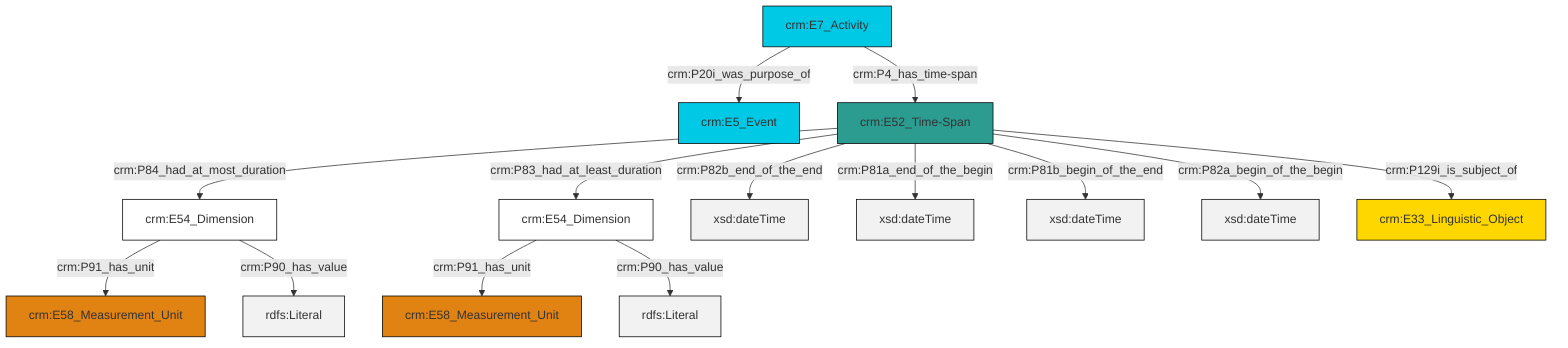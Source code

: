 graph TD
classDef Literal fill:#f2f2f2,stroke:#000000;
classDef CRM_Entity fill:#FFFFFF,stroke:#000000;
classDef Temporal_Entity fill:#00C9E6, stroke:#000000;
classDef Type fill:#E18312, stroke:#000000;
classDef Time-Span fill:#2C9C91, stroke:#000000;
classDef Appellation fill:#FFEB7F, stroke:#000000;
classDef Place fill:#008836, stroke:#000000;
classDef Persistent_Item fill:#B266B2, stroke:#000000;
classDef Conceptual_Object fill:#FFD700, stroke:#000000;
classDef Physical_Thing fill:#D2B48C, stroke:#000000;
classDef Actor fill:#f58aad, stroke:#000000;
classDef PC_Classes fill:#4ce600, stroke:#000000;
classDef Multi fill:#cccccc,stroke:#000000;

0["crm:E7_Activity"]:::Temporal_Entity -->|crm:P20i_was_purpose_of| 1["crm:E5_Event"]:::Temporal_Entity
4["crm:E52_Time-Span"]:::Time-Span -->|crm:P84_had_at_most_duration| 5["crm:E54_Dimension"]:::CRM_Entity
0["crm:E7_Activity"]:::Temporal_Entity -->|crm:P4_has_time-span| 4["crm:E52_Time-Span"]:::Time-Span
2["crm:E54_Dimension"]:::CRM_Entity -->|crm:P91_has_unit| 6["crm:E58_Measurement_Unit"]:::Type
4["crm:E52_Time-Span"]:::Time-Span -->|crm:P82b_end_of_the_end| 10[xsd:dateTime]:::Literal
2["crm:E54_Dimension"]:::CRM_Entity -->|crm:P90_has_value| 11[rdfs:Literal]:::Literal
4["crm:E52_Time-Span"]:::Time-Span -->|crm:P81a_end_of_the_begin| 14[xsd:dateTime]:::Literal
4["crm:E52_Time-Span"]:::Time-Span -->|crm:P81b_begin_of_the_end| 15[xsd:dateTime]:::Literal
4["crm:E52_Time-Span"]:::Time-Span -->|crm:P82a_begin_of_the_begin| 16[xsd:dateTime]:::Literal
4["crm:E52_Time-Span"]:::Time-Span -->|crm:P129i_is_subject_of| 17["crm:E33_Linguistic_Object"]:::Conceptual_Object
5["crm:E54_Dimension"]:::CRM_Entity -->|crm:P91_has_unit| 18["crm:E58_Measurement_Unit"]:::Type
4["crm:E52_Time-Span"]:::Time-Span -->|crm:P83_had_at_least_duration| 2["crm:E54_Dimension"]:::CRM_Entity
5["crm:E54_Dimension"]:::CRM_Entity -->|crm:P90_has_value| 19[rdfs:Literal]:::Literal